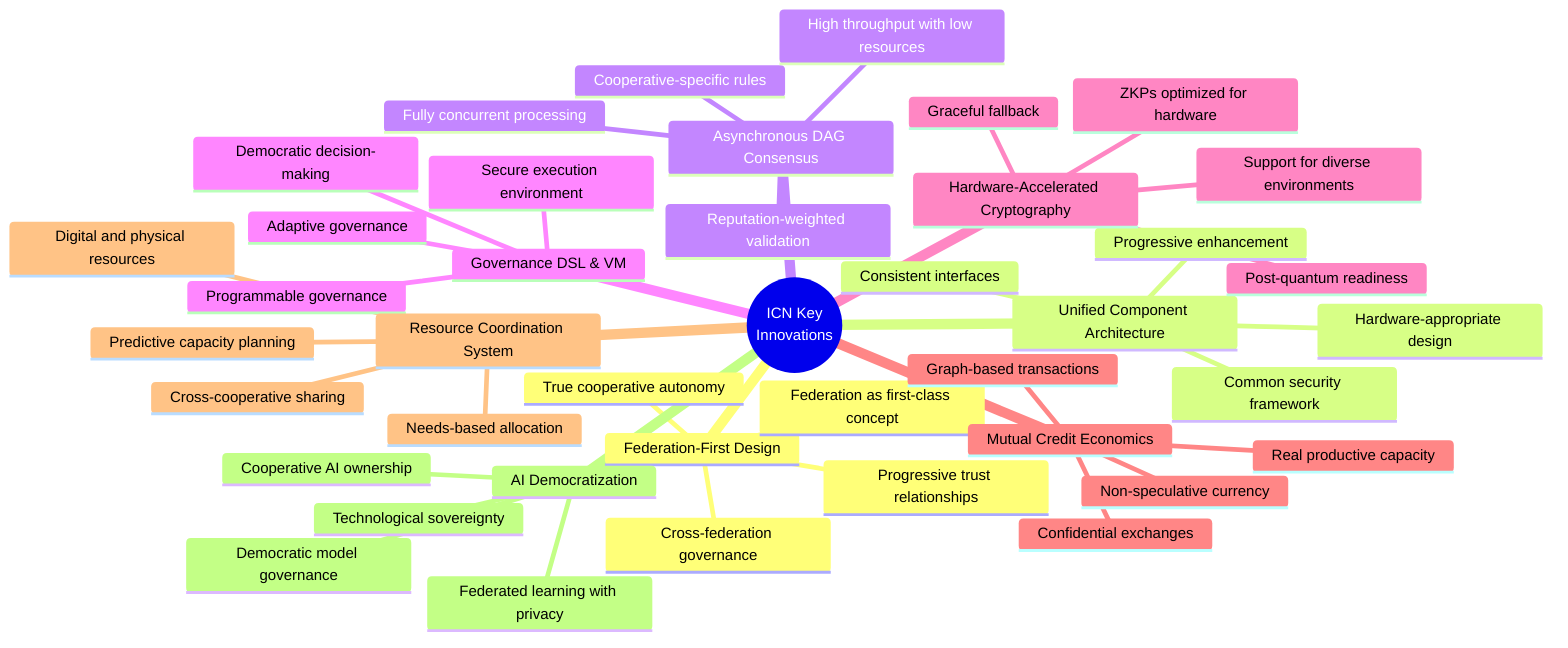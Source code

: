 mindmap
  root((ICN Key<br>Innovations))
    Federation-First Design
      Federation as first-class concept
      True cooperative autonomy
      Cross-federation governance
      Progressive trust relationships
    Unified Component Architecture
      Consistent interfaces
      Common security framework
      Progressive enhancement
      Hardware-appropriate design
    Asynchronous DAG Consensus
      Fully concurrent processing
      Reputation-weighted validation
      Cooperative-specific rules
      High throughput with low resources
    Governance DSL & VM
      Programmable governance
      Secure execution environment
      Adaptive governance
      Democratic decision-making
    Hardware-Accelerated Cryptography
      ZKPs optimized for hardware
      Graceful fallback
      Post-quantum readiness
      Support for diverse environments
    Mutual Credit Economics
      Non-speculative currency
      Real productive capacity
      Graph-based transactions
      Confidential exchanges
    Resource Coordination System
      Digital and physical resources
      Needs-based allocation
      Predictive capacity planning
      Cross-cooperative sharing
    AI Democratization
      Cooperative AI ownership
      Federated learning with privacy
      Democratic model governance
      Technological sovereignty